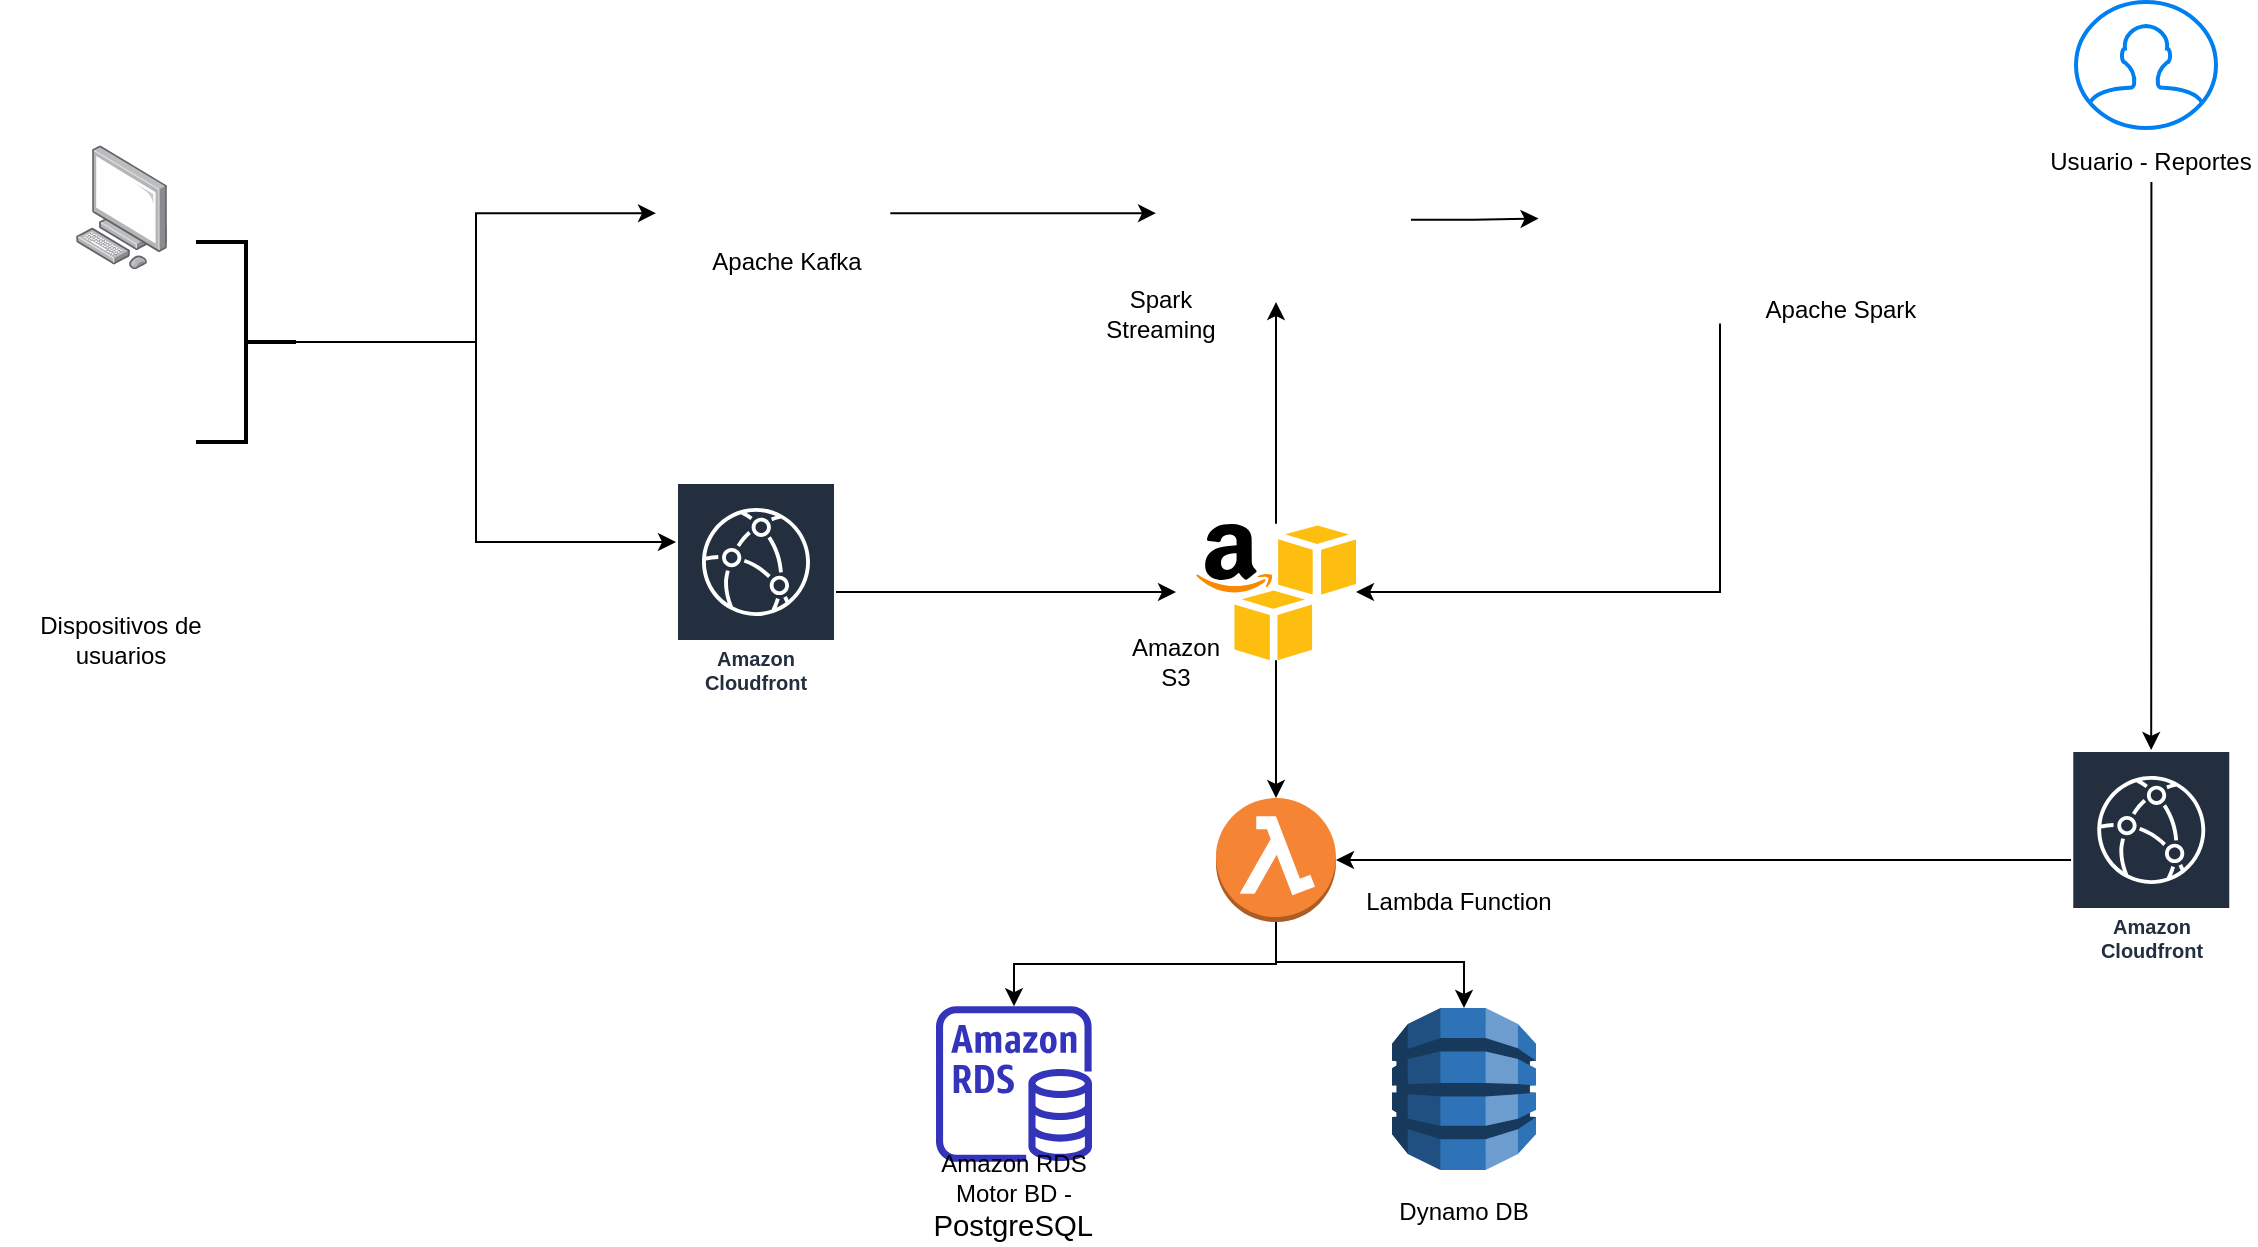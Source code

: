 <mxfile version="13.10.6" type="github">
  <diagram id="9h8CFOCDP87hbLBySvGZ" name="Page-1">
    <mxGraphModel dx="1695" dy="482" grid="1" gridSize="10" guides="1" tooltips="1" connect="1" arrows="1" fold="1" page="1" pageScale="1" pageWidth="827" pageHeight="1169" math="0" shadow="0">
      <root>
        <mxCell id="0" />
        <mxCell id="1" parent="0" />
        <mxCell id="Er9e3PEWxxvfP_uzQ7v0-1" value="" style="points=[];aspect=fixed;html=1;align=center;shadow=0;dashed=0;image;image=img/lib/allied_telesis/computer_and_terminals/Personal_Computer.svg;" parent="1" vertex="1">
          <mxGeometry x="-20" y="91.8" width="45.6" height="61.8" as="geometry" />
        </mxCell>
        <mxCell id="UgFRVywHfd-tzTmDvYPv-36" style="edgeStyle=orthogonalEdgeStyle;rounded=0;orthogonalLoop=1;jettySize=auto;html=1;entryX=0.5;entryY=0;entryDx=0;entryDy=0;entryPerimeter=0;" parent="1" source="Er9e3PEWxxvfP_uzQ7v0-3" target="Er9e3PEWxxvfP_uzQ7v0-4" edge="1">
          <mxGeometry relative="1" as="geometry" />
        </mxCell>
        <mxCell id="UgFRVywHfd-tzTmDvYPv-41" style="edgeStyle=orthogonalEdgeStyle;rounded=0;orthogonalLoop=1;jettySize=auto;html=1;" parent="1" source="Er9e3PEWxxvfP_uzQ7v0-3" edge="1">
          <mxGeometry relative="1" as="geometry">
            <mxPoint x="580" y="170" as="targetPoint" />
          </mxGeometry>
        </mxCell>
        <mxCell id="Er9e3PEWxxvfP_uzQ7v0-3" value="" style="dashed=0;outlineConnect=0;html=1;align=center;labelPosition=center;verticalLabelPosition=bottom;verticalAlign=top;shape=mxgraph.weblogos.aws_s3" parent="1" vertex="1">
          <mxGeometry x="540" y="280.9" width="80" height="68.2" as="geometry" />
        </mxCell>
        <mxCell id="UgFRVywHfd-tzTmDvYPv-48" style="edgeStyle=orthogonalEdgeStyle;rounded=0;orthogonalLoop=1;jettySize=auto;html=1;exitX=0.5;exitY=1;exitDx=0;exitDy=0;exitPerimeter=0;" parent="1" source="Er9e3PEWxxvfP_uzQ7v0-4" target="Er9e3PEWxxvfP_uzQ7v0-7" edge="1">
          <mxGeometry relative="1" as="geometry" />
        </mxCell>
        <mxCell id="UgFRVywHfd-tzTmDvYPv-51" style="edgeStyle=orthogonalEdgeStyle;rounded=0;orthogonalLoop=1;jettySize=auto;html=1;entryX=0.5;entryY=0;entryDx=0;entryDy=0;entryPerimeter=0;" parent="1" source="Er9e3PEWxxvfP_uzQ7v0-4" target="Er9e3PEWxxvfP_uzQ7v0-5" edge="1">
          <mxGeometry relative="1" as="geometry">
            <Array as="points">
              <mxPoint x="580" y="500" />
              <mxPoint x="674" y="500" />
            </Array>
          </mxGeometry>
        </mxCell>
        <mxCell id="Er9e3PEWxxvfP_uzQ7v0-4" value="" style="outlineConnect=0;dashed=0;verticalLabelPosition=bottom;verticalAlign=top;align=center;html=1;shape=mxgraph.aws3.lambda_function;fillColor=#F58534;gradientColor=none;" parent="1" vertex="1">
          <mxGeometry x="550" y="418" width="60" height="62" as="geometry" />
        </mxCell>
        <mxCell id="Er9e3PEWxxvfP_uzQ7v0-5" value="" style="outlineConnect=0;dashed=0;verticalLabelPosition=bottom;verticalAlign=top;align=center;html=1;shape=mxgraph.aws3.dynamo_db;fillColor=#2E73B8;gradientColor=none;" parent="1" vertex="1">
          <mxGeometry x="638" y="523" width="72" height="81" as="geometry" />
        </mxCell>
        <mxCell id="Er9e3PEWxxvfP_uzQ7v0-7" value="" style="outlineConnect=0;fontColor=#232F3E;gradientColor=none;fillColor=#3334B9;strokeColor=none;dashed=0;verticalLabelPosition=bottom;verticalAlign=top;align=center;html=1;fontSize=12;fontStyle=0;aspect=fixed;pointerEvents=1;shape=mxgraph.aws4.rds_instance;" parent="1" vertex="1">
          <mxGeometry x="410" y="522" width="78" height="78" as="geometry" />
        </mxCell>
        <mxCell id="Er9e3PEWxxvfP_uzQ7v0-14" value="" style="shape=image;html=1;verticalAlign=top;verticalLabelPosition=bottom;labelBackgroundColor=#ffffff;imageAspect=0;aspect=fixed;image=https://cdn3.iconfinder.com/data/icons/essential-flat/100/mobile-128.png" parent="1" vertex="1">
          <mxGeometry x="-58.0" y="200" width="98" height="98" as="geometry" />
        </mxCell>
        <mxCell id="UgFRVywHfd-tzTmDvYPv-32" style="edgeStyle=orthogonalEdgeStyle;rounded=0;orthogonalLoop=1;jettySize=auto;html=1;" parent="1" source="UgFRVywHfd-tzTmDvYPv-1" edge="1">
          <mxGeometry relative="1" as="geometry">
            <mxPoint x="520" y="125.575" as="targetPoint" />
          </mxGeometry>
        </mxCell>
        <mxCell id="UgFRVywHfd-tzTmDvYPv-1" value="" style="shape=image;verticalLabelPosition=bottom;labelBackgroundColor=#ffffff;verticalAlign=top;aspect=fixed;imageAspect=0;image=https://1.bp.blogspot.com/-3OAdyrabFpU/Wayo7MBZvOI/AAAAAAAAMw8/Dump7yCJkWYipRfqNwLjxdju_geSzeQggCLcBGAs/s1600/apache-kafka.png;" parent="1" vertex="1">
          <mxGeometry x="269.99" y="67" width="117.15" height="117.15" as="geometry" />
        </mxCell>
        <mxCell id="UgFRVywHfd-tzTmDvYPv-39" style="edgeStyle=orthogonalEdgeStyle;rounded=0;orthogonalLoop=1;jettySize=auto;html=1;" parent="1" source="UgFRVywHfd-tzTmDvYPv-2" target="Er9e3PEWxxvfP_uzQ7v0-3" edge="1">
          <mxGeometry relative="1" as="geometry">
            <Array as="points">
              <mxPoint x="802" y="315" />
            </Array>
          </mxGeometry>
        </mxCell>
        <mxCell id="UgFRVywHfd-tzTmDvYPv-2" value="" style="shape=image;verticalLabelPosition=bottom;labelBackgroundColor=#ffffff;verticalAlign=top;aspect=fixed;imageAspect=0;image=https://www.esic.edu/sites/default/files/rethink/9b7e1b03-spark_0.png;" parent="1" vertex="1">
          <mxGeometry x="710" y="91.8" width="184" height="89" as="geometry" />
        </mxCell>
        <mxCell id="UgFRVywHfd-tzTmDvYPv-54" style="edgeStyle=orthogonalEdgeStyle;rounded=0;orthogonalLoop=1;jettySize=auto;html=1;entryX=0;entryY=0.5;entryDx=0;entryDy=0;" parent="1" source="UgFRVywHfd-tzTmDvYPv-3" target="UgFRVywHfd-tzTmDvYPv-1" edge="1">
          <mxGeometry relative="1" as="geometry" />
        </mxCell>
        <mxCell id="UgFRVywHfd-tzTmDvYPv-55" style="edgeStyle=orthogonalEdgeStyle;rounded=0;orthogonalLoop=1;jettySize=auto;html=1;" parent="1" target="UgFRVywHfd-tzTmDvYPv-6" edge="1">
          <mxGeometry relative="1" as="geometry">
            <mxPoint x="180" y="190" as="sourcePoint" />
            <Array as="points">
              <mxPoint x="180" y="290" />
            </Array>
          </mxGeometry>
        </mxCell>
        <mxCell id="UgFRVywHfd-tzTmDvYPv-3" value="" style="strokeWidth=2;html=1;shape=mxgraph.flowchart.annotation_2;align=left;labelPosition=right;pointerEvents=1;rotation=-180;" parent="1" vertex="1">
          <mxGeometry x="40" y="140" width="50" height="100" as="geometry" />
        </mxCell>
        <mxCell id="UgFRVywHfd-tzTmDvYPv-35" style="edgeStyle=orthogonalEdgeStyle;rounded=0;orthogonalLoop=1;jettySize=auto;html=1;" parent="1" source="UgFRVywHfd-tzTmDvYPv-6" edge="1">
          <mxGeometry relative="1" as="geometry">
            <mxPoint x="530" y="315" as="targetPoint" />
          </mxGeometry>
        </mxCell>
        <mxCell id="UgFRVywHfd-tzTmDvYPv-6" value="Amazon Cloudfront" style="outlineConnect=0;fontColor=#232F3E;gradientColor=none;strokeColor=#ffffff;fillColor=#232F3E;dashed=0;verticalLabelPosition=middle;verticalAlign=bottom;align=center;html=1;whiteSpace=wrap;fontSize=10;fontStyle=1;spacing=3;shape=mxgraph.aws4.productIcon;prIcon=mxgraph.aws4.cloudfront;" parent="1" vertex="1">
          <mxGeometry x="280" y="260" width="80" height="110" as="geometry" />
        </mxCell>
        <mxCell id="UgFRVywHfd-tzTmDvYPv-12" value="Amazon S3" style="text;html=1;strokeColor=none;fillColor=none;align=center;verticalAlign=middle;whiteSpace=wrap;rounded=0;" parent="1" vertex="1">
          <mxGeometry x="510" y="340" width="40" height="20" as="geometry" />
        </mxCell>
        <mxCell id="UgFRVywHfd-tzTmDvYPv-13" value="Dynamo DB" style="text;html=1;strokeColor=none;fillColor=none;align=center;verticalAlign=middle;whiteSpace=wrap;rounded=0;" parent="1" vertex="1">
          <mxGeometry x="632" y="615" width="84" height="20" as="geometry" />
        </mxCell>
        <mxCell id="UgFRVywHfd-tzTmDvYPv-16" value="Lambda Function" style="text;html=1;strokeColor=none;fillColor=none;align=center;verticalAlign=middle;whiteSpace=wrap;rounded=0;" parent="1" vertex="1">
          <mxGeometry x="620" y="460" width="103" height="20" as="geometry" />
        </mxCell>
        <mxCell id="UgFRVywHfd-tzTmDvYPv-17" value="Amazon RDS&lt;br&gt;Motor BD -&amp;nbsp;&lt;span class=&quot;TextRun SCXW244818604 BCX8&quot; lang=&quot;ES-ES&quot; style=&quot;animation: 0s ease 0s 1 normal none running none ; appearance: none ; backface-visibility: visible ; background: none 0% 0% / auto repeat scroll padding-box border-box rgba(0 , 0 , 0 , 0) ; border: 0px none rgb(0 , 0 , 0) ; border-radius: 0px ; border-collapse: separate ; box-shadow: none ; box-sizing: content-box ; caption-side: top ; clear: none ; clip: auto ; content: normal ; cursor: text ; direction: ltr ; display: inline ; empty-cells: show ; float: none ; font-family: &amp;#34;wordvisi_msfontservice&amp;#34; , &amp;#34;calibri&amp;#34; , &amp;#34;calibri_embeddedfont&amp;#34; , &amp;#34;calibri_msfontservice&amp;#34; , sans-serif ; font-size: 14.667px ; height: auto ; line-height: 19.425px ; list-style: outside none disc ; margin: 0px ; max-height: none ; max-width: none ; min-height: 0px ; min-width: 0px ; opacity: 1 ; outline: rgb(0 , 0 , 0) none 0px ; overflow-wrap: break-word ; overflow: visible ; padding: 0px ; perspective: none ; perspective-origin: 0px 0px ; position: static ; resize: none ; speak: normal ; table-layout: auto ; text-align: justify ; text-overflow: clip ; text-shadow: none ; transform: none ; transform-origin: 0px 0px ; transform-style: flat ; transition: all 0s ease 0s ; unicode-bidi: normal ; vertical-align: baseline ; visibility: visible ; width: auto ; word-break: normal ; z-index: auto ; zoom: 1 ; border-spacing: 0px&quot;&gt;&lt;span class=&quot;NormalTextRun SCXW244818604 BCX8&quot; style=&quot;background-color: inherit&quot;&gt;PostgreSQL&amp;nbsp;&lt;/span&gt;&lt;/span&gt;" style="text;html=1;strokeColor=none;fillColor=none;align=center;verticalAlign=middle;whiteSpace=wrap;rounded=0;" parent="1" vertex="1">
          <mxGeometry x="379" y="600" width="140" height="35" as="geometry" />
        </mxCell>
        <mxCell id="UgFRVywHfd-tzTmDvYPv-18" value="Apache Spark" style="text;html=1;strokeColor=none;fillColor=none;align=center;verticalAlign=middle;whiteSpace=wrap;rounded=0;" parent="1" vertex="1">
          <mxGeometry x="820" y="164.15" width="84.75" height="20" as="geometry" />
        </mxCell>
        <mxCell id="UgFRVywHfd-tzTmDvYPv-19" value="Apache Kafka" style="text;html=1;strokeColor=none;fillColor=none;align=center;verticalAlign=middle;whiteSpace=wrap;rounded=0;" parent="1" vertex="1">
          <mxGeometry x="292.62" y="140" width="84.75" height="20" as="geometry" />
        </mxCell>
        <mxCell id="UgFRVywHfd-tzTmDvYPv-20" value="Dispositivos de usuarios" style="text;html=1;strokeColor=none;fillColor=none;align=center;verticalAlign=middle;whiteSpace=wrap;rounded=0;" parent="1" vertex="1">
          <mxGeometry x="-39.57" y="329.1" width="84.75" height="20" as="geometry" />
        </mxCell>
        <mxCell id="UgFRVywHfd-tzTmDvYPv-33" style="edgeStyle=orthogonalEdgeStyle;rounded=0;orthogonalLoop=1;jettySize=auto;html=1;entryX=0.007;entryY=0.41;entryDx=0;entryDy=0;entryPerimeter=0;" parent="1" source="UgFRVywHfd-tzTmDvYPv-24" target="UgFRVywHfd-tzTmDvYPv-2" edge="1">
          <mxGeometry relative="1" as="geometry" />
        </mxCell>
        <mxCell id="UgFRVywHfd-tzTmDvYPv-24" value="" style="shape=image;verticalLabelPosition=bottom;labelBackgroundColor=#ffffff;verticalAlign=top;aspect=fixed;imageAspect=0;image=https://www.diegocalvo.es/wp-content/uploads/2018/07/spark_streaming_logo.png;" parent="1" vertex="1">
          <mxGeometry x="530" y="91.8" width="117.47" height="74.1" as="geometry" />
        </mxCell>
        <mxCell id="UgFRVywHfd-tzTmDvYPv-44" value="" style="html=1;verticalLabelPosition=bottom;align=center;labelBackgroundColor=#ffffff;verticalAlign=top;strokeWidth=2;strokeColor=#0080F0;shadow=0;dashed=0;shape=mxgraph.ios7.icons.user;" parent="1" vertex="1">
          <mxGeometry x="980" y="20" width="70" height="63" as="geometry" />
        </mxCell>
        <mxCell id="UgFRVywHfd-tzTmDvYPv-46" value="Spark Streaming" style="text;html=1;strokeColor=none;fillColor=none;align=center;verticalAlign=middle;whiteSpace=wrap;rounded=0;" parent="1" vertex="1">
          <mxGeometry x="480" y="165.9" width="84.75" height="20" as="geometry" />
        </mxCell>
        <mxCell id="XNNpB5uQaNWwG2pswSTU-3" style="edgeStyle=orthogonalEdgeStyle;rounded=0;orthogonalLoop=1;jettySize=auto;html=1;" edge="1" parent="1" source="UgFRVywHfd-tzTmDvYPv-56" target="XNNpB5uQaNWwG2pswSTU-1">
          <mxGeometry relative="1" as="geometry" />
        </mxCell>
        <mxCell id="UgFRVywHfd-tzTmDvYPv-56" value="Usuario - Reportes" style="text;html=1;strokeColor=none;fillColor=none;align=center;verticalAlign=middle;whiteSpace=wrap;rounded=0;" parent="1" vertex="1">
          <mxGeometry x="965.25" y="90" width="104.75" height="20" as="geometry" />
        </mxCell>
        <mxCell id="XNNpB5uQaNWwG2pswSTU-4" style="edgeStyle=orthogonalEdgeStyle;rounded=0;orthogonalLoop=1;jettySize=auto;html=1;" edge="1" parent="1" source="XNNpB5uQaNWwG2pswSTU-1" target="Er9e3PEWxxvfP_uzQ7v0-4">
          <mxGeometry relative="1" as="geometry" />
        </mxCell>
        <mxCell id="XNNpB5uQaNWwG2pswSTU-1" value="Amazon Cloudfront" style="outlineConnect=0;fontColor=#232F3E;gradientColor=none;strokeColor=#ffffff;fillColor=#232F3E;dashed=0;verticalLabelPosition=middle;verticalAlign=bottom;align=center;html=1;whiteSpace=wrap;fontSize=10;fontStyle=1;spacing=3;shape=mxgraph.aws4.productIcon;prIcon=mxgraph.aws4.cloudfront;" vertex="1" parent="1">
          <mxGeometry x="977.63" y="394" width="80" height="110" as="geometry" />
        </mxCell>
      </root>
    </mxGraphModel>
  </diagram>
</mxfile>
